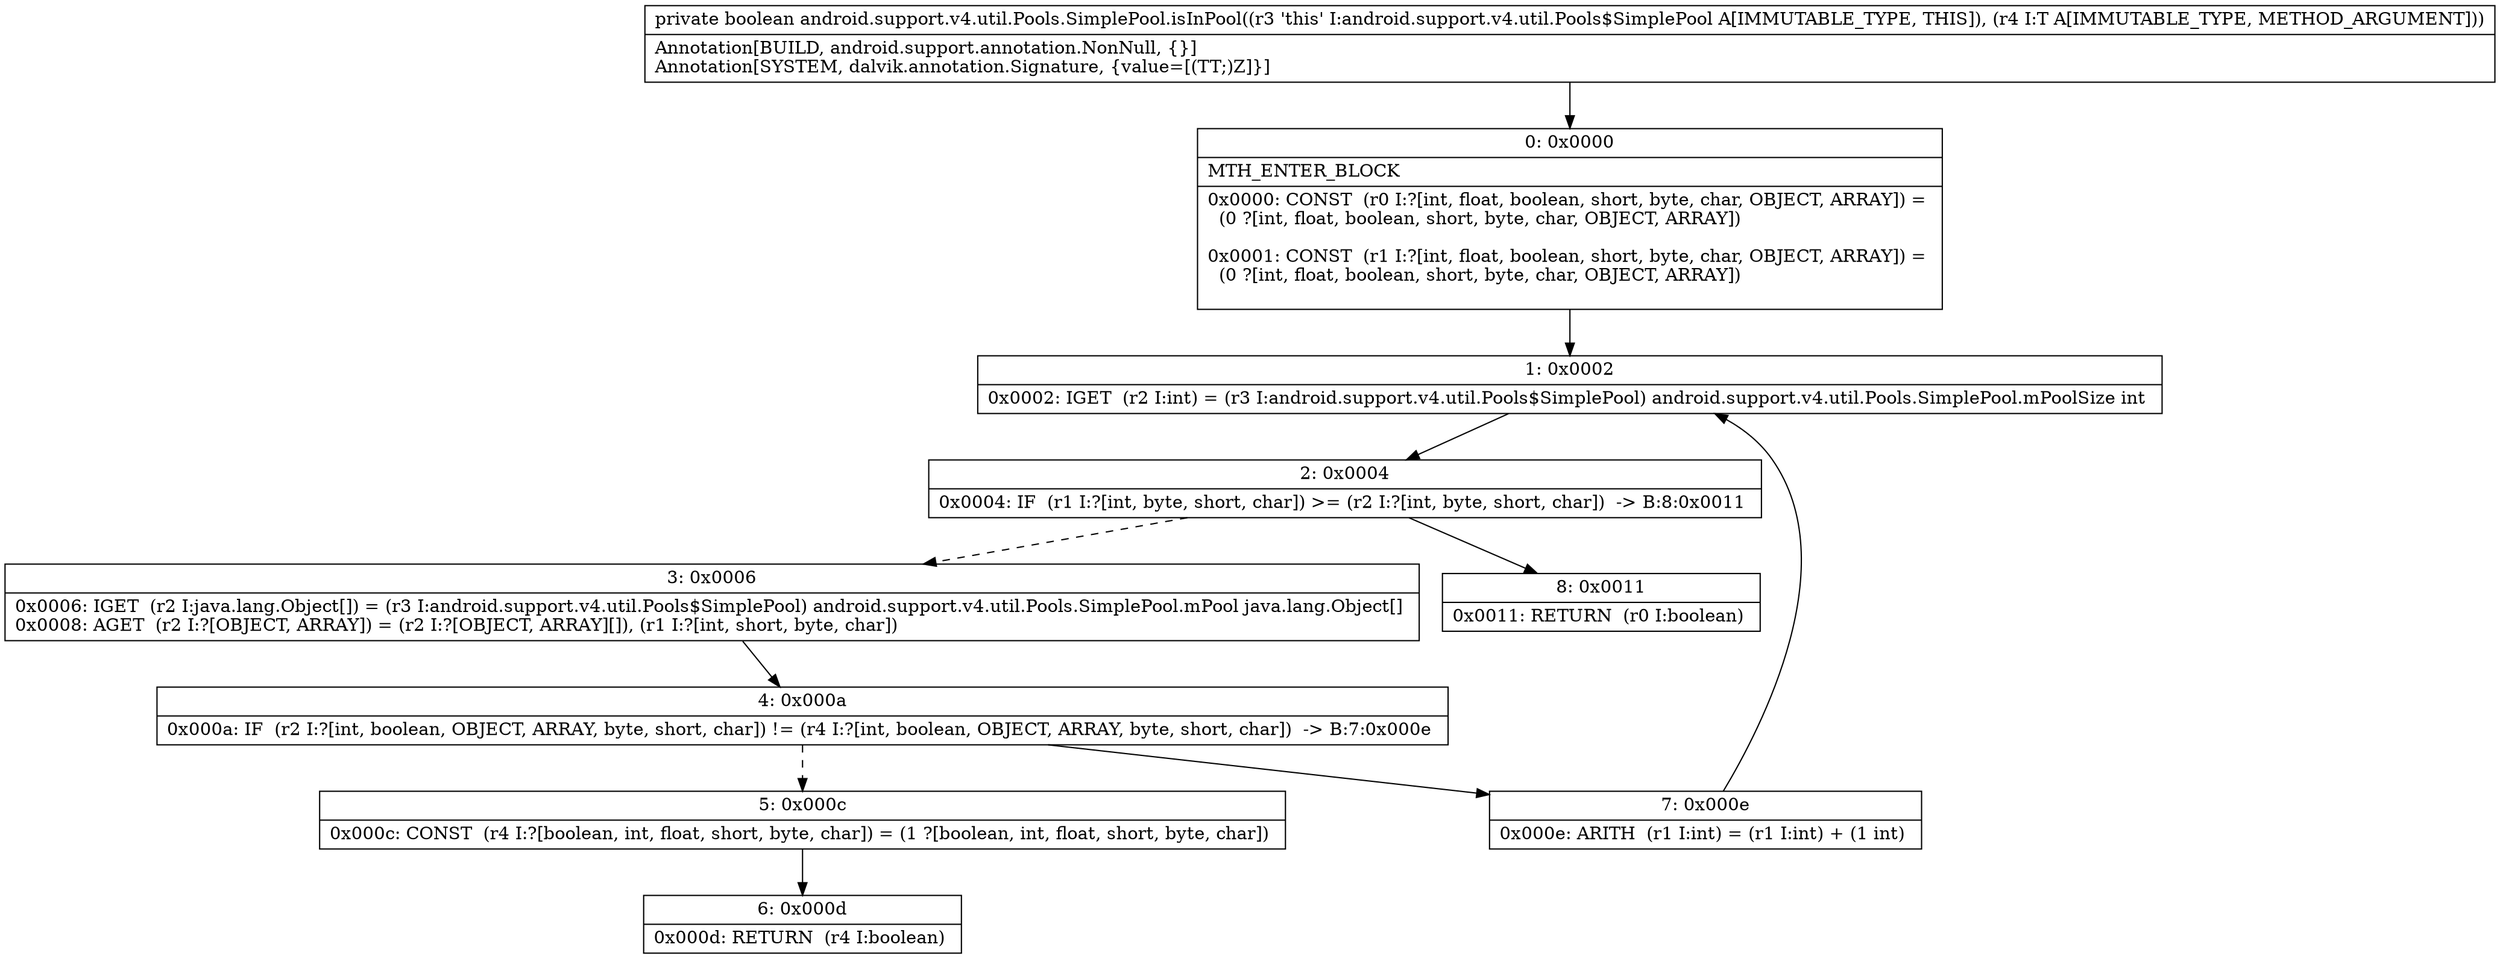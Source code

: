 digraph "CFG forandroid.support.v4.util.Pools.SimplePool.isInPool(Ljava\/lang\/Object;)Z" {
Node_0 [shape=record,label="{0\:\ 0x0000|MTH_ENTER_BLOCK\l|0x0000: CONST  (r0 I:?[int, float, boolean, short, byte, char, OBJECT, ARRAY]) = \l  (0 ?[int, float, boolean, short, byte, char, OBJECT, ARRAY])\l \l0x0001: CONST  (r1 I:?[int, float, boolean, short, byte, char, OBJECT, ARRAY]) = \l  (0 ?[int, float, boolean, short, byte, char, OBJECT, ARRAY])\l \l}"];
Node_1 [shape=record,label="{1\:\ 0x0002|0x0002: IGET  (r2 I:int) = (r3 I:android.support.v4.util.Pools$SimplePool) android.support.v4.util.Pools.SimplePool.mPoolSize int \l}"];
Node_2 [shape=record,label="{2\:\ 0x0004|0x0004: IF  (r1 I:?[int, byte, short, char]) \>= (r2 I:?[int, byte, short, char])  \-\> B:8:0x0011 \l}"];
Node_3 [shape=record,label="{3\:\ 0x0006|0x0006: IGET  (r2 I:java.lang.Object[]) = (r3 I:android.support.v4.util.Pools$SimplePool) android.support.v4.util.Pools.SimplePool.mPool java.lang.Object[] \l0x0008: AGET  (r2 I:?[OBJECT, ARRAY]) = (r2 I:?[OBJECT, ARRAY][]), (r1 I:?[int, short, byte, char]) \l}"];
Node_4 [shape=record,label="{4\:\ 0x000a|0x000a: IF  (r2 I:?[int, boolean, OBJECT, ARRAY, byte, short, char]) != (r4 I:?[int, boolean, OBJECT, ARRAY, byte, short, char])  \-\> B:7:0x000e \l}"];
Node_5 [shape=record,label="{5\:\ 0x000c|0x000c: CONST  (r4 I:?[boolean, int, float, short, byte, char]) = (1 ?[boolean, int, float, short, byte, char]) \l}"];
Node_6 [shape=record,label="{6\:\ 0x000d|0x000d: RETURN  (r4 I:boolean) \l}"];
Node_7 [shape=record,label="{7\:\ 0x000e|0x000e: ARITH  (r1 I:int) = (r1 I:int) + (1 int) \l}"];
Node_8 [shape=record,label="{8\:\ 0x0011|0x0011: RETURN  (r0 I:boolean) \l}"];
MethodNode[shape=record,label="{private boolean android.support.v4.util.Pools.SimplePool.isInPool((r3 'this' I:android.support.v4.util.Pools$SimplePool A[IMMUTABLE_TYPE, THIS]), (r4 I:T A[IMMUTABLE_TYPE, METHOD_ARGUMENT]))  | Annotation[BUILD, android.support.annotation.NonNull, \{\}]\lAnnotation[SYSTEM, dalvik.annotation.Signature, \{value=[(TT;)Z]\}]\l}"];
MethodNode -> Node_0;
Node_0 -> Node_1;
Node_1 -> Node_2;
Node_2 -> Node_3[style=dashed];
Node_2 -> Node_8;
Node_3 -> Node_4;
Node_4 -> Node_5[style=dashed];
Node_4 -> Node_7;
Node_5 -> Node_6;
Node_7 -> Node_1;
}

